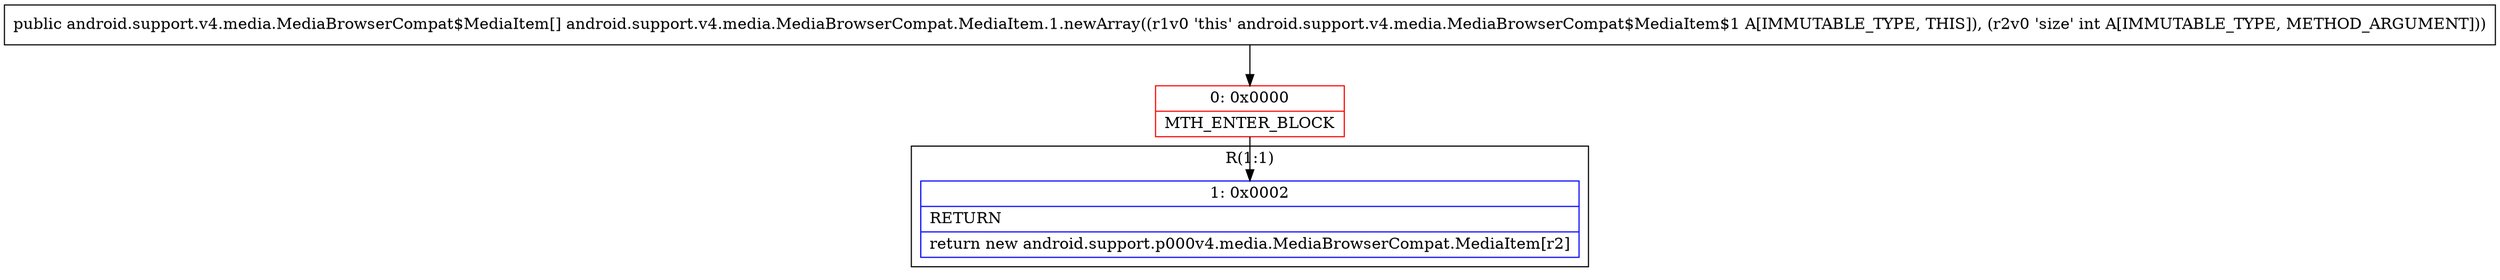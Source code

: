 digraph "CFG forandroid.support.v4.media.MediaBrowserCompat.MediaItem.1.newArray(I)[Landroid\/support\/v4\/media\/MediaBrowserCompat$MediaItem;" {
subgraph cluster_Region_2083340124 {
label = "R(1:1)";
node [shape=record,color=blue];
Node_1 [shape=record,label="{1\:\ 0x0002|RETURN\l|return new android.support.p000v4.media.MediaBrowserCompat.MediaItem[r2]\l}"];
}
Node_0 [shape=record,color=red,label="{0\:\ 0x0000|MTH_ENTER_BLOCK\l}"];
MethodNode[shape=record,label="{public android.support.v4.media.MediaBrowserCompat$MediaItem[] android.support.v4.media.MediaBrowserCompat.MediaItem.1.newArray((r1v0 'this' android.support.v4.media.MediaBrowserCompat$MediaItem$1 A[IMMUTABLE_TYPE, THIS]), (r2v0 'size' int A[IMMUTABLE_TYPE, METHOD_ARGUMENT])) }"];
MethodNode -> Node_0;
Node_0 -> Node_1;
}


